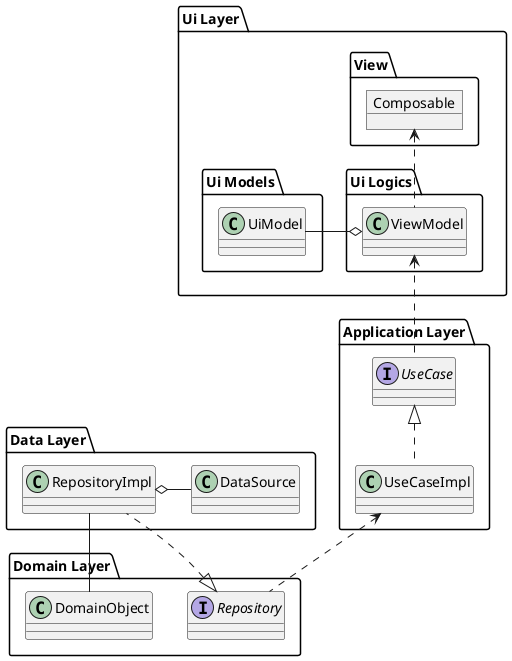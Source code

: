 @startuml app_architecture_class_diagram
package "Ui Layer" {
    package "View" {
        object Composable
    }

    package "Ui Logics" {
        class ViewModel
    }

    package "Ui Models" {
        class UiModel
    }
}

package "Application Layer" {
    class UseCaseImpl
    interface UseCase
}

package "Domain Layer" {
    class DomainObject
    interface Repository
}

package "Data Layer" {
    class DataSource
    class RepositoryImpl
}

' UI Layer Relations
Composable <.. ViewModel
ViewModel o- UiModel

' Application Layer Relations
ViewModel <.. UseCase
UseCase <|.. UseCaseImpl

' Domain/Data Layer Relations
UseCaseImpl <.. Repository
Repository <|.. RepositoryImpl
RepositoryImpl o- DataSource
RepositoryImpl -- DomainObject

@enduml
